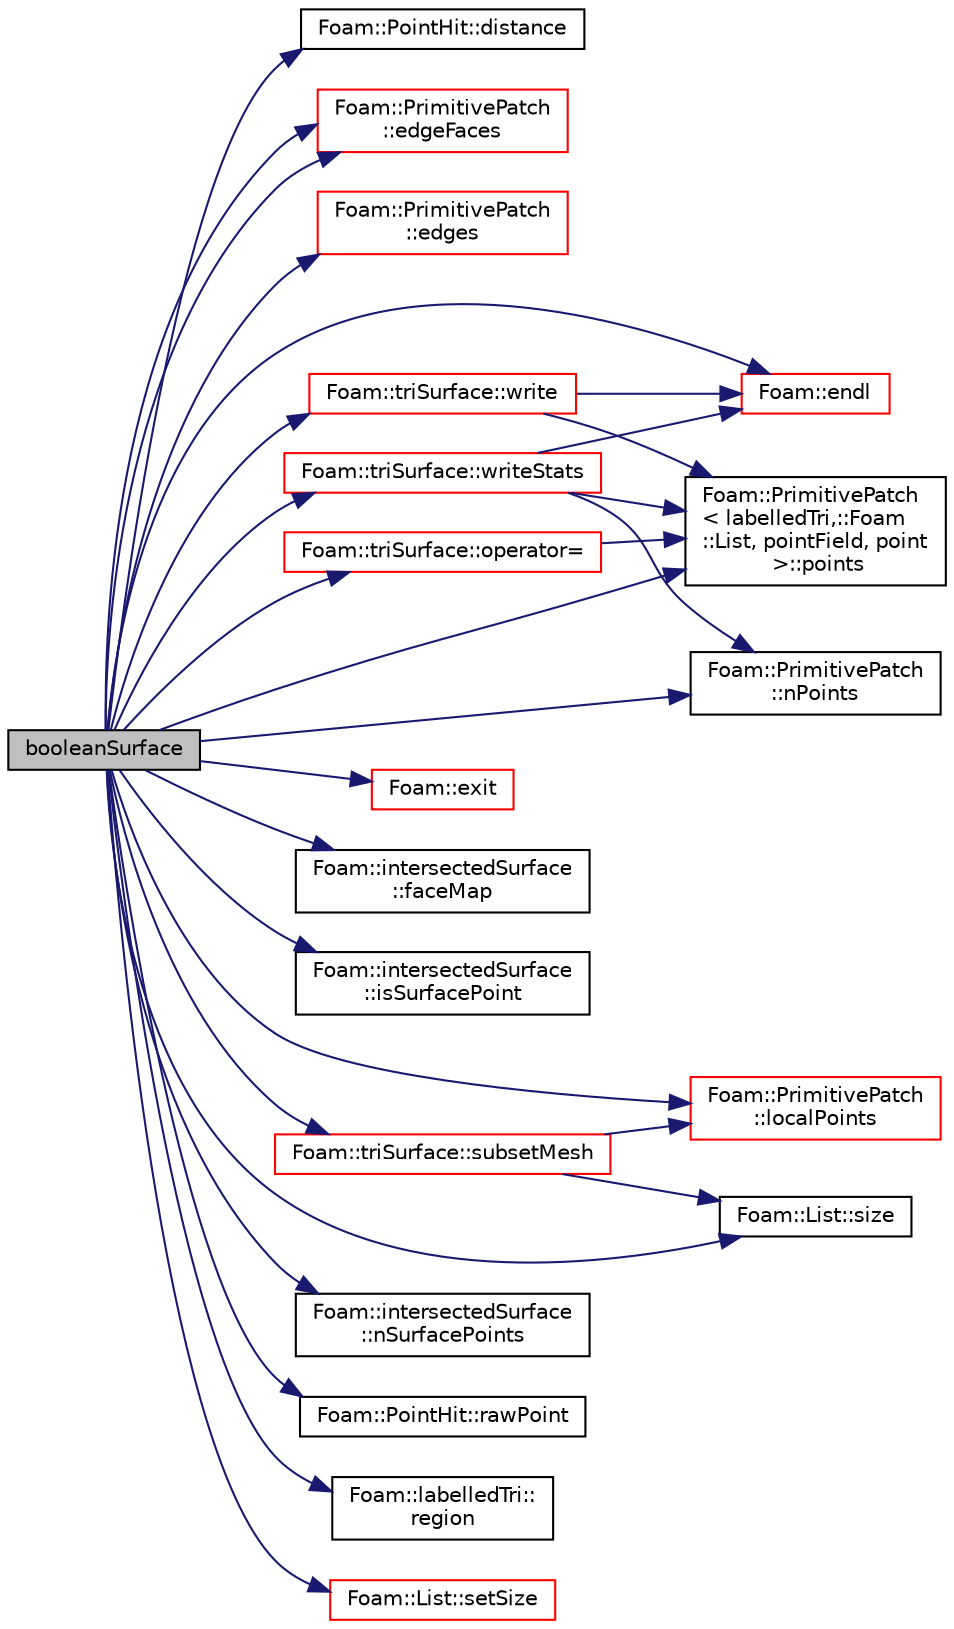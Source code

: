 digraph "booleanSurface"
{
  bgcolor="transparent";
  edge [fontname="Helvetica",fontsize="10",labelfontname="Helvetica",labelfontsize="10"];
  node [fontname="Helvetica",fontsize="10",shape=record];
  rankdir="LR";
  Node1 [label="booleanSurface",height=0.2,width=0.4,color="black", fillcolor="grey75", style="filled", fontcolor="black"];
  Node1 -> Node2 [color="midnightblue",fontsize="10",style="solid",fontname="Helvetica"];
  Node2 [label="Foam::PointHit::distance",height=0.2,width=0.4,color="black",URL="$a01887.html#a6fc60097ee4a2ef28aa08c9d11269046",tooltip="Return distance to hit. "];
  Node1 -> Node3 [color="midnightblue",fontsize="10",style="solid",fontname="Helvetica"];
  Node3 [label="Foam::PrimitivePatch\l::edgeFaces",height=0.2,width=0.4,color="red",URL="$a01976.html#ab456054a1e7e1a07261799f50167916f",tooltip="Return edge-face addressing. "];
  Node1 -> Node3 [color="midnightblue",fontsize="10",style="solid",fontname="Helvetica"];
  Node1 -> Node4 [color="midnightblue",fontsize="10",style="solid",fontname="Helvetica"];
  Node4 [label="Foam::PrimitivePatch\l::edges",height=0.2,width=0.4,color="red",URL="$a01976.html#aae82d34fe433288eb6b1f9dea53675c8",tooltip="Return list of edges, address into LOCAL point list. "];
  Node1 -> Node5 [color="midnightblue",fontsize="10",style="solid",fontname="Helvetica"];
  Node5 [label="Foam::endl",height=0.2,width=0.4,color="red",URL="$a10758.html#a2db8fe02a0d3909e9351bb4275b23ce4",tooltip="Add newline and flush stream. "];
  Node1 -> Node6 [color="midnightblue",fontsize="10",style="solid",fontname="Helvetica"];
  Node6 [label="Foam::exit",height=0.2,width=0.4,color="red",URL="$a10758.html#a06ca7250d8e89caf05243ec094843642"];
  Node1 -> Node7 [color="midnightblue",fontsize="10",style="solid",fontname="Helvetica"];
  Node7 [label="Foam::intersectedSurface\l::faceMap",height=0.2,width=0.4,color="black",URL="$a01167.html#a4f37e8458829cfddbe91b8671ec88c32",tooltip="New to old. "];
  Node1 -> Node8 [color="midnightblue",fontsize="10",style="solid",fontname="Helvetica"];
  Node8 [label="Foam::intersectedSurface\l::isSurfacePoint",height=0.2,width=0.4,color="black",URL="$a01167.html#a76bec924436b2d3522572b59b3c7dc63",tooltip="Is point coming from original surface? "];
  Node1 -> Node9 [color="midnightblue",fontsize="10",style="solid",fontname="Helvetica"];
  Node9 [label="Foam::PrimitivePatch\l::localPoints",height=0.2,width=0.4,color="red",URL="$a01976.html#a180aa335ba66b3224df33de8eb29b3bf",tooltip="Return pointField of points in patch. "];
  Node1 -> Node10 [color="midnightblue",fontsize="10",style="solid",fontname="Helvetica"];
  Node10 [label="Foam::PrimitivePatch\l::nPoints",height=0.2,width=0.4,color="black",URL="$a01976.html#a9927abeba2c8506177084d644b6e573a",tooltip="Return number of points supporting patch faces. "];
  Node1 -> Node11 [color="midnightblue",fontsize="10",style="solid",fontname="Helvetica"];
  Node11 [label="Foam::intersectedSurface\l::nSurfacePoints",height=0.2,width=0.4,color="black",URL="$a01167.html#aba74a1f330264e6ff770ac974f907b67",tooltip="Number of points from original surface. "];
  Node1 -> Node12 [color="midnightblue",fontsize="10",style="solid",fontname="Helvetica"];
  Node12 [label="Foam::triSurface::operator=",height=0.2,width=0.4,color="red",URL="$a02693.html#a7007e1a39a89b943666033e034e1083b"];
  Node12 -> Node13 [color="midnightblue",fontsize="10",style="solid",fontname="Helvetica"];
  Node13 [label="Foam::PrimitivePatch\l\< labelledTri,::Foam\l::List, pointField, point\l \>::points",height=0.2,width=0.4,color="black",URL="$a01976.html#a1f42f31bcf706357682dcf097255b544",tooltip="Return reference to global points. "];
  Node1 -> Node13 [color="midnightblue",fontsize="10",style="solid",fontname="Helvetica"];
  Node1 -> Node14 [color="midnightblue",fontsize="10",style="solid",fontname="Helvetica"];
  Node14 [label="Foam::PointHit::rawPoint",height=0.2,width=0.4,color="black",URL="$a01887.html#a6c68a01f71e2d6a820e0f0e3540aff0f",tooltip="Return point with no checking. "];
  Node1 -> Node15 [color="midnightblue",fontsize="10",style="solid",fontname="Helvetica"];
  Node15 [label="Foam::labelledTri::\lregion",height=0.2,width=0.4,color="black",URL="$a01253.html#a15759571835dd8f9a0a9038871310ed7",tooltip="Return region label. "];
  Node1 -> Node16 [color="midnightblue",fontsize="10",style="solid",fontname="Helvetica"];
  Node16 [label="Foam::List::setSize",height=0.2,width=0.4,color="red",URL="$a01366.html#aedb985ffeaf1bdbfeccc2a8730405703",tooltip="Reset size of List. "];
  Node1 -> Node17 [color="midnightblue",fontsize="10",style="solid",fontname="Helvetica"];
  Node17 [label="Foam::List::size",height=0.2,width=0.4,color="black",URL="$a01366.html#a8a5f6fa29bd4b500caf186f60245b384",tooltip="Override size to be inconsistent with allocated storage. "];
  Node1 -> Node18 [color="midnightblue",fontsize="10",style="solid",fontname="Helvetica"];
  Node18 [label="Foam::triSurface::subsetMesh",height=0.2,width=0.4,color="red",URL="$a02693.html#ab3ce8dc063094bfa19385be14d1ed7e7",tooltip="Return new surface. Returns pointMap, faceMap from. "];
  Node18 -> Node9 [color="midnightblue",fontsize="10",style="solid",fontname="Helvetica"];
  Node18 -> Node17 [color="midnightblue",fontsize="10",style="solid",fontname="Helvetica"];
  Node1 -> Node19 [color="midnightblue",fontsize="10",style="solid",fontname="Helvetica"];
  Node19 [label="Foam::triSurface::write",height=0.2,width=0.4,color="red",URL="$a02693.html#a0941061ad5a26be83b4107d05750ace6",tooltip="Write to Ostream in simple FOAM format. "];
  Node19 -> Node5 [color="midnightblue",fontsize="10",style="solid",fontname="Helvetica"];
  Node19 -> Node13 [color="midnightblue",fontsize="10",style="solid",fontname="Helvetica"];
  Node1 -> Node20 [color="midnightblue",fontsize="10",style="solid",fontname="Helvetica"];
  Node20 [label="Foam::triSurface::writeStats",height=0.2,width=0.4,color="red",URL="$a02693.html#ac299ea1cad7e40cf1f599efeabb9baba",tooltip="Write some statistics. "];
  Node20 -> Node13 [color="midnightblue",fontsize="10",style="solid",fontname="Helvetica"];
  Node20 -> Node10 [color="midnightblue",fontsize="10",style="solid",fontname="Helvetica"];
  Node20 -> Node5 [color="midnightblue",fontsize="10",style="solid",fontname="Helvetica"];
}

